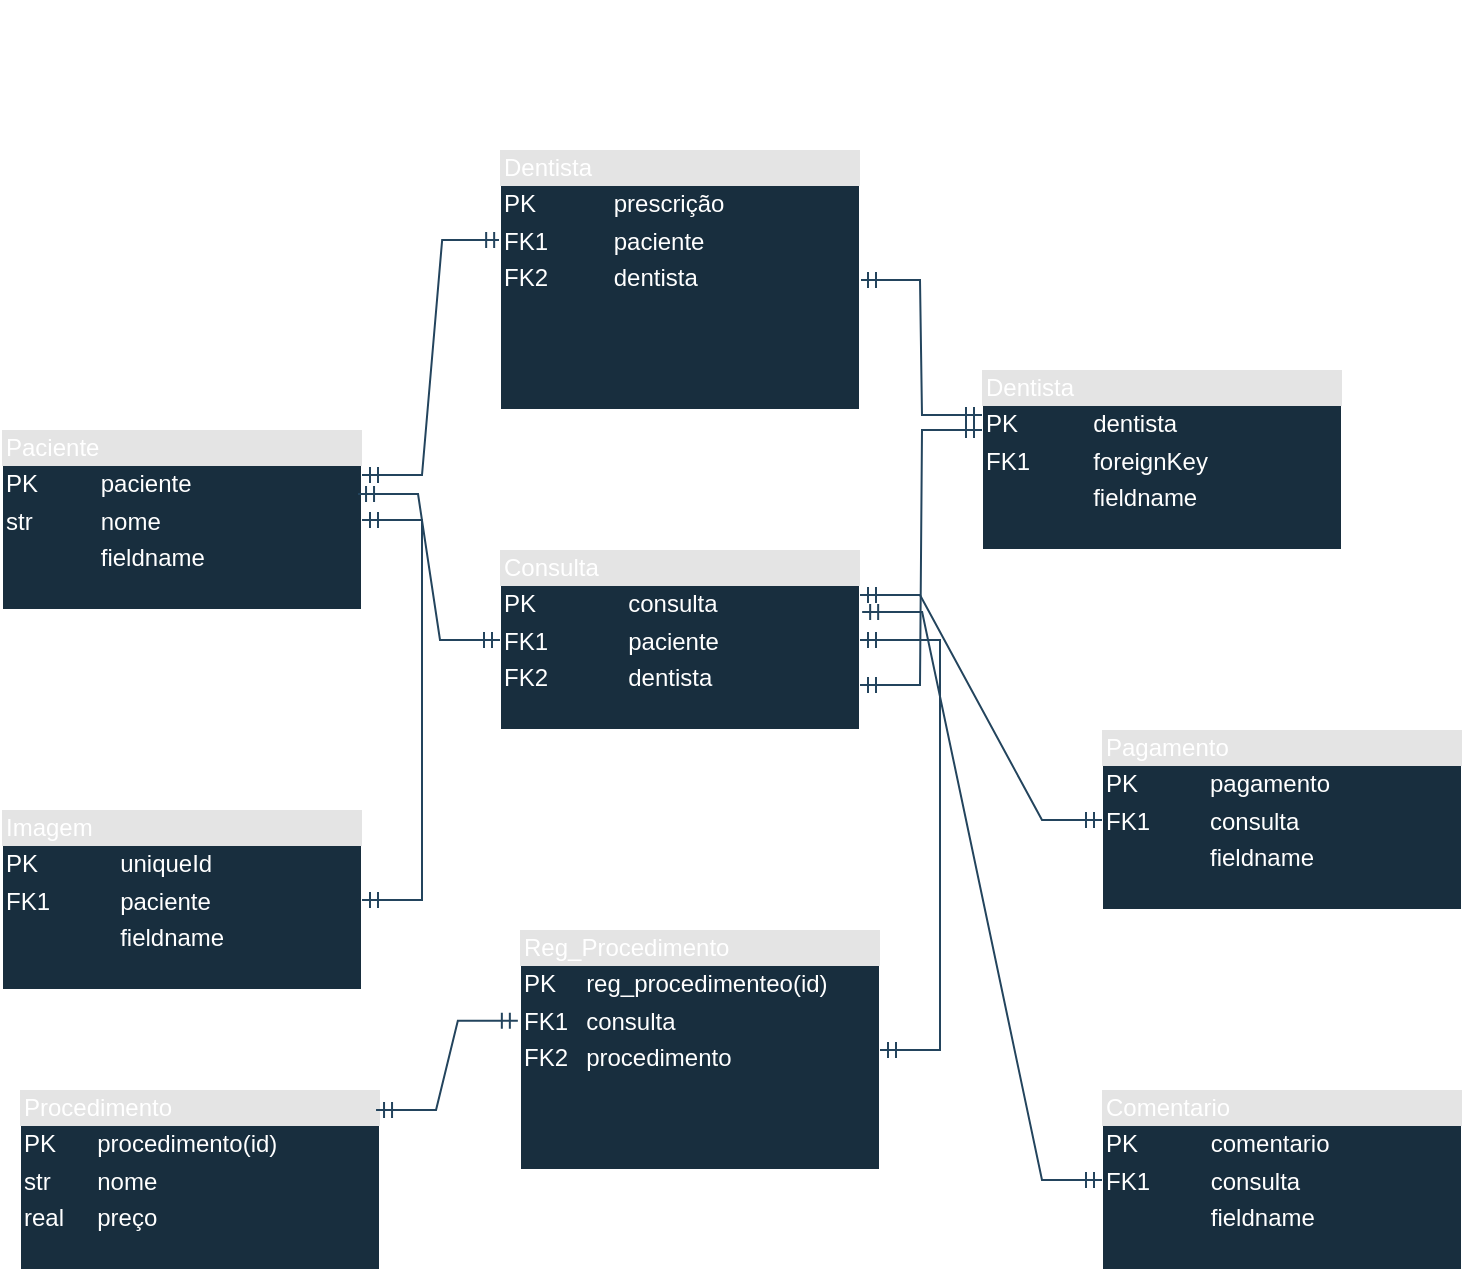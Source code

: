 <mxfile version="24.5.1" type="github">
  <diagram name="Página-1" id="G7U0K-YmqGsla3E6vOUf">
    <mxGraphModel dx="919" dy="472" grid="1" gridSize="10" guides="1" tooltips="1" connect="1" arrows="1" fold="1" page="1" pageScale="1" pageWidth="827" pageHeight="1169" math="0" shadow="0">
      <root>
        <mxCell id="0" />
        <mxCell id="1" parent="0" />
        <mxCell id="Kl7VoFIh9Dd8XK4XTmcx-1" value="&lt;div style=&quot;box-sizing:border-box;width:100%;background:#e4e4e4;padding:2px;&quot;&gt;Paciente&lt;/div&gt;&lt;table style=&quot;width:100%;font-size:1em;&quot; cellpadding=&quot;2&quot; cellspacing=&quot;0&quot;&gt;&lt;tbody&gt;&lt;tr&gt;&lt;td&gt;PK&lt;/td&gt;&lt;td&gt;paciente&lt;/td&gt;&lt;/tr&gt;&lt;tr&gt;&lt;td&gt;str&lt;/td&gt;&lt;td&gt;nome&lt;/td&gt;&lt;/tr&gt;&lt;tr&gt;&lt;td&gt;&lt;/td&gt;&lt;td&gt;fieldname&lt;/td&gt;&lt;/tr&gt;&lt;/tbody&gt;&lt;/table&gt;" style="verticalAlign=top;align=left;overflow=fill;html=1;whiteSpace=wrap;labelBackgroundColor=none;fillColor=#182E3E;strokeColor=#FFFFFF;fontColor=#FFFFFF;" vertex="1" parent="1">
          <mxGeometry x="50" y="260" width="180" height="90" as="geometry" />
        </mxCell>
        <mxCell id="Kl7VoFIh9Dd8XK4XTmcx-2" value="&lt;div style=&quot;box-sizing:border-box;width:100%;background:#e4e4e4;padding:2px;&quot;&gt;Dentista&lt;/div&gt;&lt;table style=&quot;width:100%;font-size:1em;&quot; cellpadding=&quot;2&quot; cellspacing=&quot;0&quot;&gt;&lt;tbody&gt;&lt;tr&gt;&lt;td&gt;PK&lt;/td&gt;&lt;td&gt;dentista&lt;/td&gt;&lt;/tr&gt;&lt;tr&gt;&lt;td&gt;FK1&lt;/td&gt;&lt;td&gt;foreignKey&lt;/td&gt;&lt;/tr&gt;&lt;tr&gt;&lt;td&gt;&lt;/td&gt;&lt;td&gt;fieldname&lt;/td&gt;&lt;/tr&gt;&lt;/tbody&gt;&lt;/table&gt;" style="verticalAlign=top;align=left;overflow=fill;html=1;whiteSpace=wrap;labelBackgroundColor=none;fillColor=#182E3E;strokeColor=#FFFFFF;fontColor=#FFFFFF;" vertex="1" parent="1">
          <mxGeometry x="540" y="230" width="180" height="90" as="geometry" />
        </mxCell>
        <mxCell id="Kl7VoFIh9Dd8XK4XTmcx-3" value="&lt;div style=&quot;box-sizing:border-box;width:100%;background:#e4e4e4;padding:2px;&quot;&gt;Consulta&lt;/div&gt;&lt;table style=&quot;width:100%;font-size:1em;&quot; cellpadding=&quot;2&quot; cellspacing=&quot;0&quot;&gt;&lt;tbody&gt;&lt;tr&gt;&lt;td&gt;PK&lt;/td&gt;&lt;td&gt;consu&lt;span style=&quot;white-space: pre;&quot;&gt;lta&lt;/span&gt;&lt;/td&gt;&lt;/tr&gt;&lt;tr&gt;&lt;td&gt;FK1&lt;/td&gt;&lt;td&gt;paciente&lt;/td&gt;&lt;/tr&gt;&lt;tr&gt;&lt;td&gt;FK2&lt;/td&gt;&lt;td&gt;dentista&lt;/td&gt;&lt;/tr&gt;&lt;/tbody&gt;&lt;/table&gt;" style="verticalAlign=top;align=left;overflow=fill;html=1;whiteSpace=wrap;labelBackgroundColor=none;fillColor=#182E3E;strokeColor=#FFFFFF;fontColor=#FFFFFF;" vertex="1" parent="1">
          <mxGeometry x="299" y="320" width="180" height="90" as="geometry" />
        </mxCell>
        <mxCell id="Kl7VoFIh9Dd8XK4XTmcx-4" value="&lt;div style=&quot;box-sizing:border-box;width:100%;background:#e4e4e4;padding:2px;&quot;&gt;Procedimento&lt;/div&gt;&lt;table style=&quot;width:100%;font-size:1em;&quot; cellpadding=&quot;2&quot; cellspacing=&quot;0&quot;&gt;&lt;tbody&gt;&lt;tr&gt;&lt;td&gt;PK&lt;/td&gt;&lt;td&gt;procedimento(id)&lt;/td&gt;&lt;/tr&gt;&lt;tr&gt;&lt;td&gt;str&lt;/td&gt;&lt;td&gt;nome&lt;/td&gt;&lt;/tr&gt;&lt;tr&gt;&lt;td&gt;real&lt;/td&gt;&lt;td&gt;preço&lt;/td&gt;&lt;/tr&gt;&lt;/tbody&gt;&lt;/table&gt;" style="verticalAlign=top;align=left;overflow=fill;html=1;whiteSpace=wrap;labelBackgroundColor=none;fillColor=#182E3E;strokeColor=#FFFFFF;fontColor=#FFFFFF;" vertex="1" parent="1">
          <mxGeometry x="59" y="590" width="180" height="90" as="geometry" />
        </mxCell>
        <mxCell id="Kl7VoFIh9Dd8XK4XTmcx-5" value="&lt;div style=&quot;box-sizing:border-box;width:100%;background:#e4e4e4;padding:2px;&quot;&gt;Reg_Procedimento&lt;/div&gt;&lt;table style=&quot;width:100%;font-size:1em;&quot; cellpadding=&quot;2&quot; cellspacing=&quot;0&quot;&gt;&lt;tbody&gt;&lt;tr&gt;&lt;td&gt;PK&lt;/td&gt;&lt;td&gt;reg_procedimenteo(id)&lt;/td&gt;&lt;/tr&gt;&lt;tr&gt;&lt;td&gt;FK1&lt;/td&gt;&lt;td&gt;consulta&lt;/td&gt;&lt;/tr&gt;&lt;tr&gt;&lt;td&gt;FK2&lt;/td&gt;&lt;td&gt;procedimento&lt;br&gt;&lt;/td&gt;&lt;/tr&gt;&lt;/tbody&gt;&lt;/table&gt;" style="verticalAlign=top;align=left;overflow=fill;html=1;whiteSpace=wrap;labelBackgroundColor=none;fillColor=#182E3E;strokeColor=#FFFFFF;fontColor=#FFFFFF;" vertex="1" parent="1">
          <mxGeometry x="309" y="510" width="180" height="120" as="geometry" />
        </mxCell>
        <mxCell id="Kl7VoFIh9Dd8XK4XTmcx-6" value="&lt;div style=&quot;box-sizing:border-box;width:100%;background:#e4e4e4;padding:2px;&quot;&gt;Pagamento&lt;/div&gt;&lt;table style=&quot;width:100%;font-size:1em;&quot; cellpadding=&quot;2&quot; cellspacing=&quot;0&quot;&gt;&lt;tbody&gt;&lt;tr&gt;&lt;td&gt;PK&lt;/td&gt;&lt;td&gt;pagamento&lt;/td&gt;&lt;/tr&gt;&lt;tr&gt;&lt;td&gt;FK1&lt;/td&gt;&lt;td&gt;consulta&lt;/td&gt;&lt;/tr&gt;&lt;tr&gt;&lt;td&gt;&lt;/td&gt;&lt;td&gt;fieldname&lt;/td&gt;&lt;/tr&gt;&lt;/tbody&gt;&lt;/table&gt;" style="verticalAlign=top;align=left;overflow=fill;html=1;whiteSpace=wrap;labelBackgroundColor=none;fillColor=#182E3E;strokeColor=#FFFFFF;fontColor=#FFFFFF;" vertex="1" parent="1">
          <mxGeometry x="600" y="410" width="180" height="90" as="geometry" />
        </mxCell>
        <mxCell id="Kl7VoFIh9Dd8XK4XTmcx-8" value="&lt;div style=&quot;box-sizing:border-box;width:100%;background:#e4e4e4;padding:2px;&quot;&gt;Imagem&lt;/div&gt;&lt;table style=&quot;width:100%;font-size:1em;&quot; cellpadding=&quot;2&quot; cellspacing=&quot;0&quot;&gt;&lt;tbody&gt;&lt;tr&gt;&lt;td&gt;PK&lt;/td&gt;&lt;td&gt;uniqueId&lt;/td&gt;&lt;/tr&gt;&lt;tr&gt;&lt;td&gt;FK1&lt;/td&gt;&lt;td&gt;paciente&lt;/td&gt;&lt;/tr&gt;&lt;tr&gt;&lt;td&gt;&lt;/td&gt;&lt;td&gt;fieldname&lt;/td&gt;&lt;/tr&gt;&lt;/tbody&gt;&lt;/table&gt;" style="verticalAlign=top;align=left;overflow=fill;html=1;whiteSpace=wrap;labelBackgroundColor=none;fillColor=#182E3E;strokeColor=#FFFFFF;fontColor=#FFFFFF;" vertex="1" parent="1">
          <mxGeometry x="50" y="450" width="180" height="90" as="geometry" />
        </mxCell>
        <mxCell id="Kl7VoFIh9Dd8XK4XTmcx-9" value="&lt;div style=&quot;box-sizing:border-box;width:100%;background:#e4e4e4;padding:2px;&quot;&gt;Comentario&lt;/div&gt;&lt;table style=&quot;width:100%;font-size:1em;&quot; cellpadding=&quot;2&quot; cellspacing=&quot;0&quot;&gt;&lt;tbody&gt;&lt;tr&gt;&lt;td&gt;PK&lt;/td&gt;&lt;td&gt;comentario&lt;/td&gt;&lt;/tr&gt;&lt;tr&gt;&lt;td&gt;FK1&lt;/td&gt;&lt;td&gt;consulta&lt;/td&gt;&lt;/tr&gt;&lt;tr&gt;&lt;td&gt;&lt;/td&gt;&lt;td&gt;fieldname&lt;/td&gt;&lt;/tr&gt;&lt;/tbody&gt;&lt;/table&gt;" style="verticalAlign=top;align=left;overflow=fill;html=1;whiteSpace=wrap;labelBackgroundColor=none;fillColor=#182E3E;strokeColor=#FFFFFF;fontColor=#FFFFFF;" vertex="1" parent="1">
          <mxGeometry x="600" y="590" width="180" height="90" as="geometry" />
        </mxCell>
        <mxCell id="Kl7VoFIh9Dd8XK4XTmcx-10" value="" style="edgeStyle=entityRelationEdgeStyle;fontSize=12;html=1;endArrow=ERmandOne;startArrow=ERmandOne;rounded=0;entryX=-0.006;entryY=0.378;entryDx=0;entryDy=0;entryPerimeter=0;exitX=0.989;exitY=0.111;exitDx=0;exitDy=0;exitPerimeter=0;labelBackgroundColor=none;strokeColor=#23445D;fontColor=default;" edge="1" parent="1" source="Kl7VoFIh9Dd8XK4XTmcx-4" target="Kl7VoFIh9Dd8XK4XTmcx-5">
          <mxGeometry width="100" height="100" relative="1" as="geometry">
            <mxPoint x="239" y="540" as="sourcePoint" />
            <mxPoint x="309" y="440" as="targetPoint" />
          </mxGeometry>
        </mxCell>
        <mxCell id="Kl7VoFIh9Dd8XK4XTmcx-12" value="" style="edgeStyle=entityRelationEdgeStyle;fontSize=12;html=1;endArrow=ERmandOne;startArrow=ERmandOne;rounded=0;entryX=1;entryY=0.5;entryDx=0;entryDy=0;labelBackgroundColor=none;strokeColor=#23445D;fontColor=default;" edge="1" parent="1" source="Kl7VoFIh9Dd8XK4XTmcx-5" target="Kl7VoFIh9Dd8XK4XTmcx-3">
          <mxGeometry width="100" height="100" relative="1" as="geometry">
            <mxPoint x="367" y="476" as="sourcePoint" />
            <mxPoint x="431" y="470" as="targetPoint" />
            <Array as="points">
              <mxPoint x="387" y="486" />
              <mxPoint x="557" y="386" />
            </Array>
          </mxGeometry>
        </mxCell>
        <mxCell id="Kl7VoFIh9Dd8XK4XTmcx-13" value="" style="edgeStyle=entityRelationEdgeStyle;fontSize=12;html=1;endArrow=ERmandOne;startArrow=ERmandOne;rounded=0;exitX=0;exitY=0.5;exitDx=0;exitDy=0;entryX=1;entryY=0.25;entryDx=0;entryDy=0;labelBackgroundColor=none;strokeColor=#23445D;fontColor=default;" edge="1" parent="1" source="Kl7VoFIh9Dd8XK4XTmcx-6" target="Kl7VoFIh9Dd8XK4XTmcx-3">
          <mxGeometry width="100" height="100" relative="1" as="geometry">
            <mxPoint x="569" y="476" as="sourcePoint" />
            <mxPoint x="633" y="470" as="targetPoint" />
            <Array as="points">
              <mxPoint x="899" y="356" />
            </Array>
          </mxGeometry>
        </mxCell>
        <mxCell id="Kl7VoFIh9Dd8XK4XTmcx-14" value="" style="edgeStyle=entityRelationEdgeStyle;fontSize=12;html=1;endArrow=ERmandOne;startArrow=ERmandOne;rounded=0;exitX=0.006;exitY=0.346;exitDx=0;exitDy=0;exitPerimeter=0;entryX=1;entryY=0.25;entryDx=0;entryDy=0;labelBackgroundColor=none;strokeColor=#23445D;fontColor=default;" edge="1" parent="1" source="Kl7VoFIh9Dd8XK4XTmcx-26" target="Kl7VoFIh9Dd8XK4XTmcx-1">
          <mxGeometry width="100" height="100" relative="1" as="geometry">
            <mxPoint x="302.06" y="168.97" as="sourcePoint" />
            <mxPoint x="47" y="347" as="targetPoint" />
            <Array as="points">
              <mxPoint x="-200" y="461" />
              <mxPoint y="500" />
              <mxPoint x="120" y="240" />
              <mxPoint x="110" y="260" />
              <mxPoint x="-270" y="461" />
            </Array>
          </mxGeometry>
        </mxCell>
        <mxCell id="Kl7VoFIh9Dd8XK4XTmcx-15" value="" style="edgeStyle=entityRelationEdgeStyle;fontSize=12;html=1;endArrow=ERmandOne;startArrow=ERmandOne;rounded=0;exitX=1;exitY=0.5;exitDx=0;exitDy=0;entryX=1;entryY=0.5;entryDx=0;entryDy=0;labelBackgroundColor=none;strokeColor=#23445D;fontColor=default;" edge="1" parent="1" source="Kl7VoFIh9Dd8XK4XTmcx-8" target="Kl7VoFIh9Dd8XK4XTmcx-1">
          <mxGeometry width="100" height="100" relative="1" as="geometry">
            <mxPoint x="329" y="626" as="sourcePoint" />
            <mxPoint x="389" y="610" as="targetPoint" />
            <Array as="points">
              <mxPoint x="289" y="580" />
              <mxPoint x="329" y="600" />
              <mxPoint x="260" y="410" />
            </Array>
          </mxGeometry>
        </mxCell>
        <mxCell id="Kl7VoFIh9Dd8XK4XTmcx-18" value="" style="edgeStyle=entityRelationEdgeStyle;fontSize=12;html=1;endArrow=ERmandOne;startArrow=ERmandOne;rounded=0;exitX=0;exitY=0.5;exitDx=0;exitDy=0;entryX=1.006;entryY=0.344;entryDx=0;entryDy=0;entryPerimeter=0;labelBackgroundColor=none;strokeColor=#23445D;fontColor=default;" edge="1" parent="1" source="Kl7VoFIh9Dd8XK4XTmcx-9" target="Kl7VoFIh9Dd8XK4XTmcx-3">
          <mxGeometry width="100" height="100" relative="1" as="geometry">
            <mxPoint x="539" y="646" as="sourcePoint" />
            <mxPoint x="603" y="640" as="targetPoint" />
          </mxGeometry>
        </mxCell>
        <mxCell id="Kl7VoFIh9Dd8XK4XTmcx-22" value="SISTEMA CCSO" style="text;html=1;align=center;verticalAlign=middle;resizable=0;points=[];autosize=1;strokeColor=none;fillColor=none;fontStyle=1;fontSize=21;labelBackgroundColor=none;fontColor=#FFFFFF;" vertex="1" parent="1">
          <mxGeometry x="285" y="45" width="180" height="40" as="geometry" />
        </mxCell>
        <mxCell id="Kl7VoFIh9Dd8XK4XTmcx-23" value="" style="edgeStyle=entityRelationEdgeStyle;fontSize=12;html=1;endArrow=ERmandOne;startArrow=ERmandOne;rounded=0;entryX=0;entryY=0.25;entryDx=0;entryDy=0;labelBackgroundColor=none;strokeColor=#23445D;fontColor=default;" edge="1" parent="1" source="Kl7VoFIh9Dd8XK4XTmcx-26" target="Kl7VoFIh9Dd8XK4XTmcx-2">
          <mxGeometry width="100" height="100" relative="1" as="geometry">
            <mxPoint x="480" y="189" as="sourcePoint" />
            <mxPoint x="273" y="482" as="targetPoint" />
            <Array as="points">
              <mxPoint x="720" y="350" />
            </Array>
          </mxGeometry>
        </mxCell>
        <mxCell id="Kl7VoFIh9Dd8XK4XTmcx-24" value="" style="edgeStyle=entityRelationEdgeStyle;fontSize=12;html=1;endArrow=ERmandOne;startArrow=ERmandOne;rounded=0;exitX=1;exitY=0.75;exitDx=0;exitDy=0;labelBackgroundColor=none;strokeColor=#23445D;fontColor=default;" edge="1" parent="1" source="Kl7VoFIh9Dd8XK4XTmcx-3">
          <mxGeometry width="100" height="100" relative="1" as="geometry">
            <mxPoint x="580" y="330" as="sourcePoint" />
            <mxPoint x="540" y="260" as="targetPoint" />
          </mxGeometry>
        </mxCell>
        <mxCell id="Kl7VoFIh9Dd8XK4XTmcx-25" value="" style="edgeStyle=entityRelationEdgeStyle;fontSize=12;html=1;endArrow=ERmandOne;startArrow=ERmandOne;rounded=0;entryX=0;entryY=0.5;entryDx=0;entryDy=0;exitX=0.989;exitY=0.356;exitDx=0;exitDy=0;exitPerimeter=0;labelBackgroundColor=none;strokeColor=#23445D;fontColor=default;" edge="1" parent="1" source="Kl7VoFIh9Dd8XK4XTmcx-1" target="Kl7VoFIh9Dd8XK4XTmcx-3">
          <mxGeometry width="100" height="100" relative="1" as="geometry">
            <mxPoint x="310" y="320" as="sourcePoint" />
            <mxPoint x="374" y="314" as="targetPoint" />
          </mxGeometry>
        </mxCell>
        <mxCell id="Kl7VoFIh9Dd8XK4XTmcx-26" value="&lt;div style=&quot;box-sizing:border-box;width:100%;background:#e4e4e4;padding:2px;&quot;&gt;Dentista&lt;/div&gt;&lt;table style=&quot;width:100%;font-size:1em;&quot; cellpadding=&quot;2&quot; cellspacing=&quot;0&quot;&gt;&lt;tbody&gt;&lt;tr&gt;&lt;td&gt;PK&lt;/td&gt;&lt;td&gt;prescrição&lt;/td&gt;&lt;/tr&gt;&lt;tr&gt;&lt;td&gt;FK1&lt;/td&gt;&lt;td&gt;paciente&lt;/td&gt;&lt;/tr&gt;&lt;tr&gt;&lt;td&gt;FK2&lt;br&gt;&lt;/td&gt;&lt;td&gt;dentista&lt;br&gt;&lt;/td&gt;&lt;/tr&gt;&lt;/tbody&gt;&lt;/table&gt;" style="verticalAlign=top;align=left;overflow=fill;html=1;whiteSpace=wrap;labelBackgroundColor=none;fillColor=#182E3E;strokeColor=#FFFFFF;fontColor=#FFFFFF;" vertex="1" parent="1">
          <mxGeometry x="299" y="120" width="180" height="130" as="geometry" />
        </mxCell>
      </root>
    </mxGraphModel>
  </diagram>
</mxfile>
